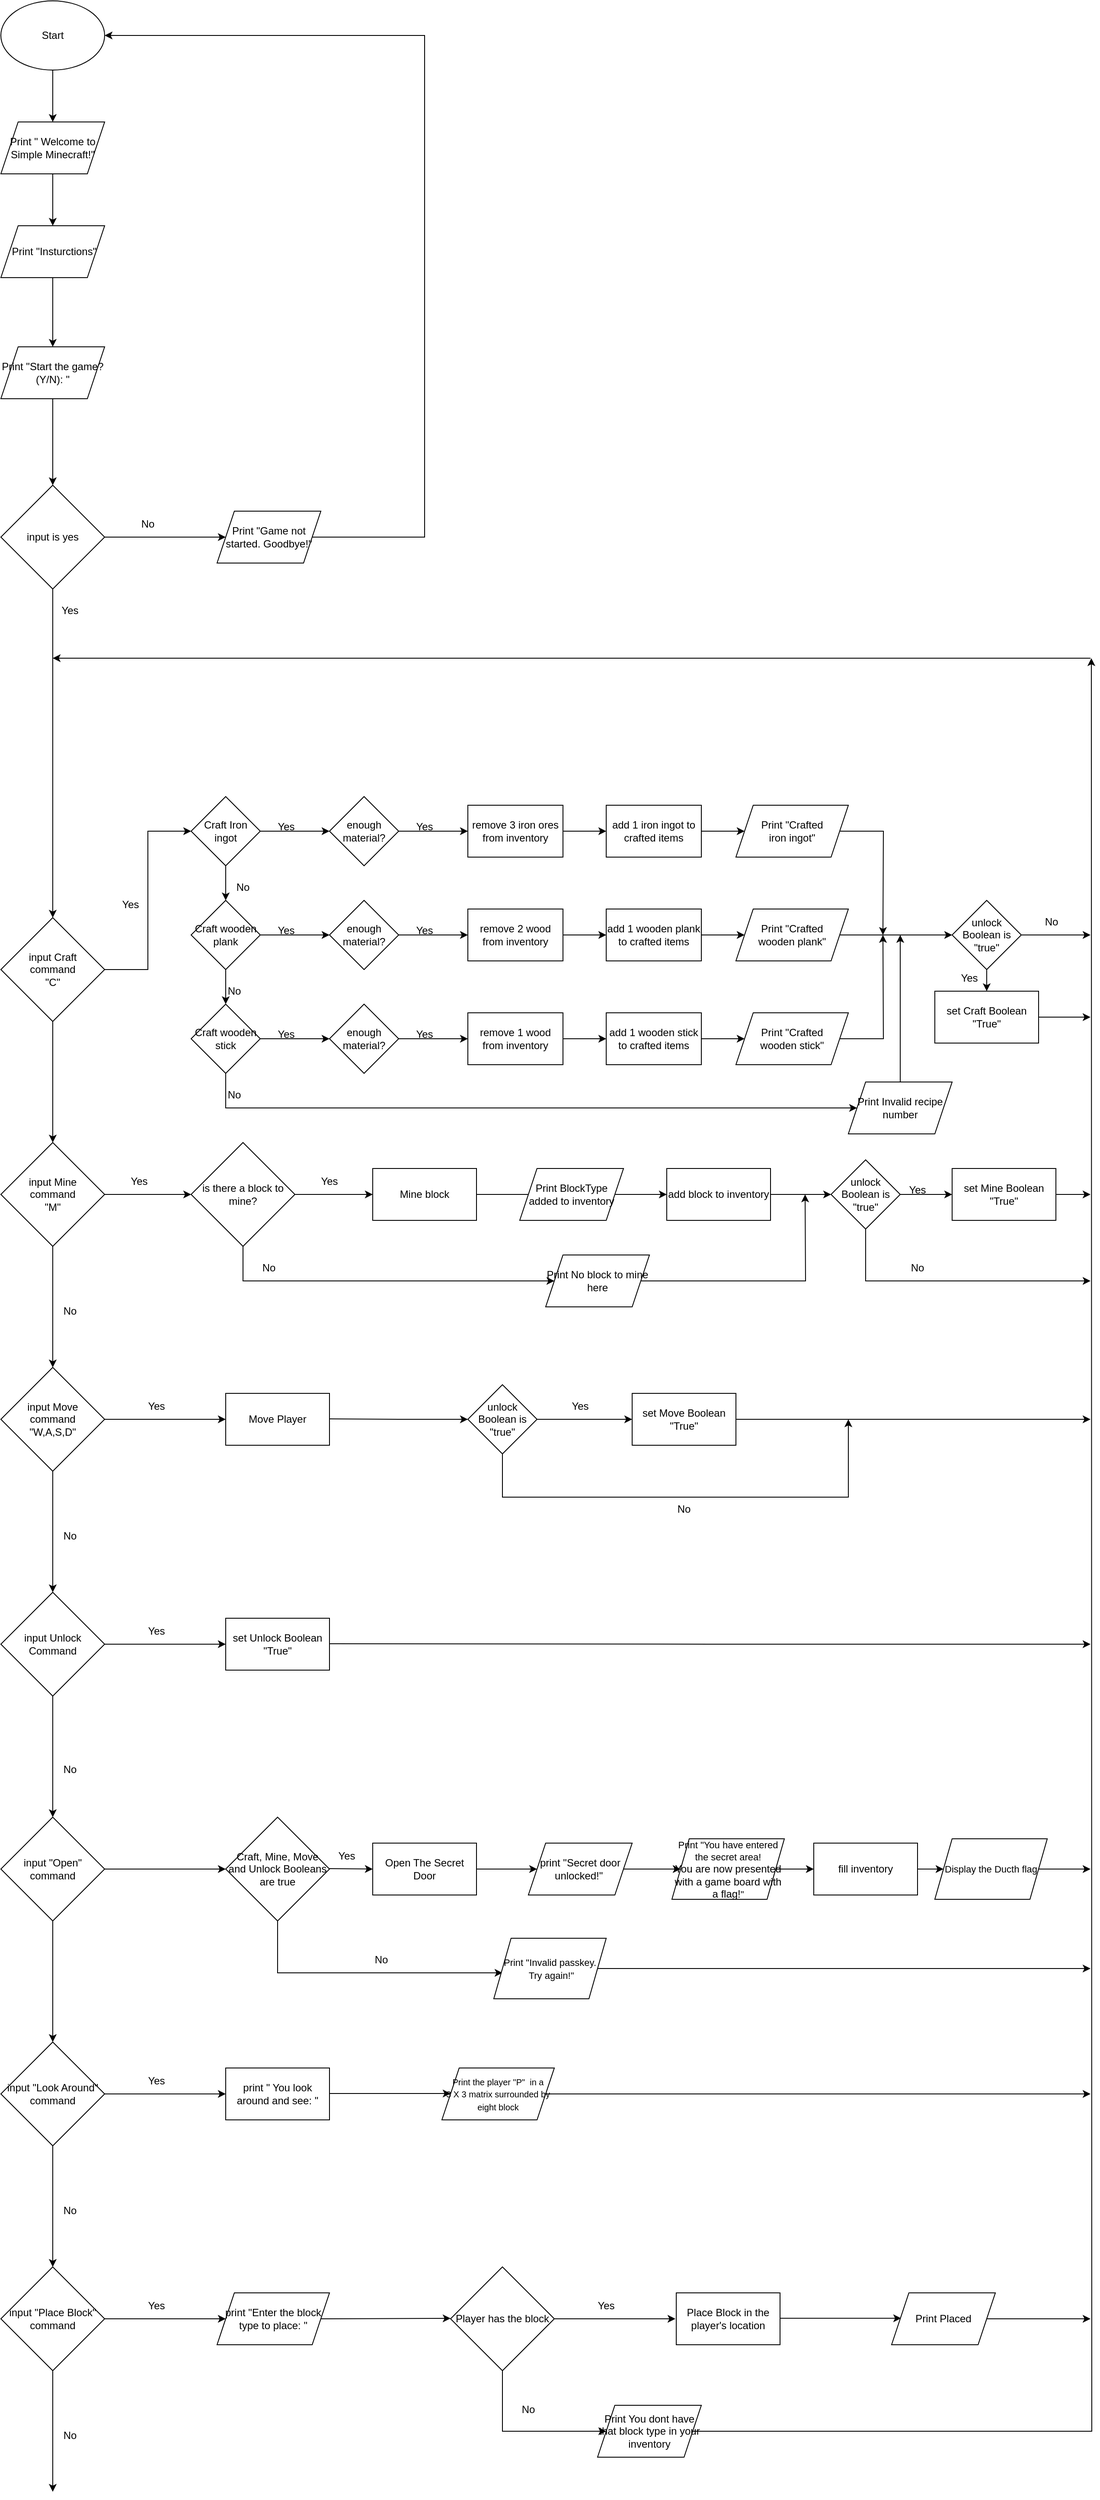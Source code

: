 <mxfile version="21.8.2" type="device">
  <diagram id="C5RBs43oDa-KdzZeNtuy" name="Page-1">
    <mxGraphModel dx="3000" dy="2846" grid="1" gridSize="10" guides="1" tooltips="1" connect="1" arrows="1" fold="1" page="1" pageScale="1" pageWidth="827" pageHeight="1169" math="0" shadow="0">
      <root>
        <mxCell id="WIyWlLk6GJQsqaUBKTNV-0" />
        <mxCell id="WIyWlLk6GJQsqaUBKTNV-1" parent="WIyWlLk6GJQsqaUBKTNV-0" />
        <mxCell id="ufJ5ZLEXhiZKo--kOKLT-236" style="edgeStyle=orthogonalEdgeStyle;rounded=0;orthogonalLoop=1;jettySize=auto;html=1;entryX=0.5;entryY=0;entryDx=0;entryDy=0;" edge="1" parent="WIyWlLk6GJQsqaUBKTNV-1" source="ufJ5ZLEXhiZKo--kOKLT-0" target="ufJ5ZLEXhiZKo--kOKLT-235">
          <mxGeometry relative="1" as="geometry" />
        </mxCell>
        <mxCell id="ufJ5ZLEXhiZKo--kOKLT-0" value="Start" style="ellipse;whiteSpace=wrap;html=1;" vertex="1" parent="WIyWlLk6GJQsqaUBKTNV-1">
          <mxGeometry x="190" y="-1060" width="120" height="80" as="geometry" />
        </mxCell>
        <mxCell id="ufJ5ZLEXhiZKo--kOKLT-4" style="edgeStyle=orthogonalEdgeStyle;rounded=0;orthogonalLoop=1;jettySize=auto;html=1;" edge="1" parent="WIyWlLk6GJQsqaUBKTNV-1" source="ufJ5ZLEXhiZKo--kOKLT-3">
          <mxGeometry relative="1" as="geometry">
            <mxPoint x="450" y="-440" as="targetPoint" />
          </mxGeometry>
        </mxCell>
        <mxCell id="ufJ5ZLEXhiZKo--kOKLT-5" style="edgeStyle=orthogonalEdgeStyle;rounded=0;orthogonalLoop=1;jettySize=auto;html=1;" edge="1" parent="WIyWlLk6GJQsqaUBKTNV-1" source="ufJ5ZLEXhiZKo--kOKLT-3">
          <mxGeometry relative="1" as="geometry">
            <mxPoint x="250" as="targetPoint" />
          </mxGeometry>
        </mxCell>
        <mxCell id="ufJ5ZLEXhiZKo--kOKLT-3" value="input is yes" style="rhombus;whiteSpace=wrap;html=1;" vertex="1" parent="WIyWlLk6GJQsqaUBKTNV-1">
          <mxGeometry x="190" y="-500" width="120" height="120" as="geometry" />
        </mxCell>
        <mxCell id="ufJ5ZLEXhiZKo--kOKLT-11" style="edgeStyle=orthogonalEdgeStyle;rounded=0;orthogonalLoop=1;jettySize=auto;html=1;" edge="1" parent="WIyWlLk6GJQsqaUBKTNV-1" source="ufJ5ZLEXhiZKo--kOKLT-12">
          <mxGeometry relative="1" as="geometry">
            <mxPoint x="250" y="260" as="targetPoint" />
          </mxGeometry>
        </mxCell>
        <mxCell id="ufJ5ZLEXhiZKo--kOKLT-136" style="edgeStyle=orthogonalEdgeStyle;rounded=0;orthogonalLoop=1;jettySize=auto;html=1;entryX=0;entryY=0.5;entryDx=0;entryDy=0;" edge="1" parent="WIyWlLk6GJQsqaUBKTNV-1" source="ufJ5ZLEXhiZKo--kOKLT-12" target="ufJ5ZLEXhiZKo--kOKLT-135">
          <mxGeometry relative="1" as="geometry" />
        </mxCell>
        <mxCell id="ufJ5ZLEXhiZKo--kOKLT-12" value="input Craft &lt;br&gt;command&lt;br&gt;&quot;C&quot;" style="rhombus;whiteSpace=wrap;html=1;" vertex="1" parent="WIyWlLk6GJQsqaUBKTNV-1">
          <mxGeometry x="190" width="120" height="120" as="geometry" />
        </mxCell>
        <mxCell id="ufJ5ZLEXhiZKo--kOKLT-17" style="edgeStyle=orthogonalEdgeStyle;rounded=0;orthogonalLoop=1;jettySize=auto;html=1;entryX=0;entryY=0.5;entryDx=0;entryDy=0;" edge="1" parent="WIyWlLk6GJQsqaUBKTNV-1" source="ufJ5ZLEXhiZKo--kOKLT-19" target="ufJ5ZLEXhiZKo--kOKLT-119">
          <mxGeometry relative="1" as="geometry">
            <mxPoint x="450" y="320" as="targetPoint" />
          </mxGeometry>
        </mxCell>
        <mxCell id="ufJ5ZLEXhiZKo--kOKLT-18" style="edgeStyle=orthogonalEdgeStyle;rounded=0;orthogonalLoop=1;jettySize=auto;html=1;" edge="1" parent="WIyWlLk6GJQsqaUBKTNV-1" source="ufJ5ZLEXhiZKo--kOKLT-19">
          <mxGeometry relative="1" as="geometry">
            <mxPoint x="250" y="520" as="targetPoint" />
          </mxGeometry>
        </mxCell>
        <mxCell id="ufJ5ZLEXhiZKo--kOKLT-19" value="input Mine&lt;br style=&quot;border-color: var(--border-color);&quot;&gt;command&lt;br style=&quot;border-color: var(--border-color);&quot;&gt;&quot;M&quot;" style="rhombus;whiteSpace=wrap;html=1;" vertex="1" parent="WIyWlLk6GJQsqaUBKTNV-1">
          <mxGeometry x="190" y="260" width="120" height="120" as="geometry" />
        </mxCell>
        <mxCell id="ufJ5ZLEXhiZKo--kOKLT-20" value="Mine block" style="rounded=0;whiteSpace=wrap;html=1;" vertex="1" parent="WIyWlLk6GJQsqaUBKTNV-1">
          <mxGeometry x="620" y="290" width="120" height="60" as="geometry" />
        </mxCell>
        <mxCell id="ufJ5ZLEXhiZKo--kOKLT-21" style="edgeStyle=orthogonalEdgeStyle;rounded=0;orthogonalLoop=1;jettySize=auto;html=1;entryX=0;entryY=0.5;entryDx=0;entryDy=0;exitX=1;exitY=0.5;exitDx=0;exitDy=0;" edge="1" parent="WIyWlLk6GJQsqaUBKTNV-1" source="ufJ5ZLEXhiZKo--kOKLT-20">
          <mxGeometry relative="1" as="geometry">
            <mxPoint x="830" y="320" as="targetPoint" />
            <mxPoint x="790" y="319.5" as="sourcePoint" />
          </mxGeometry>
        </mxCell>
        <mxCell id="ufJ5ZLEXhiZKo--kOKLT-22" style="edgeStyle=orthogonalEdgeStyle;rounded=0;orthogonalLoop=1;jettySize=auto;html=1;exitX=1;exitY=0.5;exitDx=0;exitDy=0;" edge="1" parent="WIyWlLk6GJQsqaUBKTNV-1" source="ufJ5ZLEXhiZKo--kOKLT-130">
          <mxGeometry relative="1" as="geometry">
            <mxPoint x="1450" y="320" as="targetPoint" />
            <mxPoint x="1340" y="320" as="sourcePoint" />
          </mxGeometry>
        </mxCell>
        <mxCell id="ufJ5ZLEXhiZKo--kOKLT-122" style="edgeStyle=orthogonalEdgeStyle;rounded=0;orthogonalLoop=1;jettySize=auto;html=1;entryX=0;entryY=0.5;entryDx=0;entryDy=0;exitX=1;exitY=0.5;exitDx=0;exitDy=0;" edge="1" parent="WIyWlLk6GJQsqaUBKTNV-1" source="ufJ5ZLEXhiZKo--kOKLT-131" target="ufJ5ZLEXhiZKo--kOKLT-123">
          <mxGeometry relative="1" as="geometry">
            <mxPoint x="1100" y="320" as="targetPoint" />
            <mxPoint x="950" y="320" as="sourcePoint" />
          </mxGeometry>
        </mxCell>
        <mxCell id="ufJ5ZLEXhiZKo--kOKLT-24" style="edgeStyle=orthogonalEdgeStyle;rounded=0;orthogonalLoop=1;jettySize=auto;html=1;" edge="1" parent="WIyWlLk6GJQsqaUBKTNV-1" source="ufJ5ZLEXhiZKo--kOKLT-26">
          <mxGeometry relative="1" as="geometry">
            <mxPoint x="450" y="580" as="targetPoint" />
          </mxGeometry>
        </mxCell>
        <mxCell id="ufJ5ZLEXhiZKo--kOKLT-25" style="edgeStyle=orthogonalEdgeStyle;rounded=0;orthogonalLoop=1;jettySize=auto;html=1;" edge="1" parent="WIyWlLk6GJQsqaUBKTNV-1" source="ufJ5ZLEXhiZKo--kOKLT-26">
          <mxGeometry relative="1" as="geometry">
            <mxPoint x="250" y="780" as="targetPoint" />
          </mxGeometry>
        </mxCell>
        <mxCell id="ufJ5ZLEXhiZKo--kOKLT-26" value="input Move&lt;br style=&quot;border-color: var(--border-color);&quot;&gt;command&lt;br style=&quot;border-color: var(--border-color);&quot;&gt;&quot;W,A,S,D&quot;" style="rhombus;whiteSpace=wrap;html=1;" vertex="1" parent="WIyWlLk6GJQsqaUBKTNV-1">
          <mxGeometry x="190" y="520" width="120" height="120" as="geometry" />
        </mxCell>
        <mxCell id="ufJ5ZLEXhiZKo--kOKLT-27" value="Move Player" style="rounded=0;whiteSpace=wrap;html=1;" vertex="1" parent="WIyWlLk6GJQsqaUBKTNV-1">
          <mxGeometry x="450" y="550" width="120" height="60" as="geometry" />
        </mxCell>
        <mxCell id="ufJ5ZLEXhiZKo--kOKLT-28" style="edgeStyle=orthogonalEdgeStyle;rounded=0;orthogonalLoop=1;jettySize=auto;html=1;" edge="1" parent="WIyWlLk6GJQsqaUBKTNV-1">
          <mxGeometry relative="1" as="geometry">
            <mxPoint x="730" y="580" as="targetPoint" />
            <mxPoint x="570" y="579.5" as="sourcePoint" />
          </mxGeometry>
        </mxCell>
        <mxCell id="ufJ5ZLEXhiZKo--kOKLT-29" style="edgeStyle=orthogonalEdgeStyle;rounded=0;orthogonalLoop=1;jettySize=auto;html=1;" edge="1" parent="WIyWlLk6GJQsqaUBKTNV-1" source="ufJ5ZLEXhiZKo--kOKLT-30">
          <mxGeometry relative="1" as="geometry">
            <mxPoint x="1450" y="580" as="targetPoint" />
          </mxGeometry>
        </mxCell>
        <mxCell id="ufJ5ZLEXhiZKo--kOKLT-30" value="set Move Boolean &quot;True&quot;" style="rounded=0;whiteSpace=wrap;html=1;" vertex="1" parent="WIyWlLk6GJQsqaUBKTNV-1">
          <mxGeometry x="920" y="550" width="120" height="60" as="geometry" />
        </mxCell>
        <mxCell id="ufJ5ZLEXhiZKo--kOKLT-31" style="edgeStyle=orthogonalEdgeStyle;rounded=0;orthogonalLoop=1;jettySize=auto;html=1;" edge="1" parent="WIyWlLk6GJQsqaUBKTNV-1" source="ufJ5ZLEXhiZKo--kOKLT-33">
          <mxGeometry relative="1" as="geometry">
            <mxPoint x="450" y="840" as="targetPoint" />
          </mxGeometry>
        </mxCell>
        <mxCell id="ufJ5ZLEXhiZKo--kOKLT-32" style="edgeStyle=orthogonalEdgeStyle;rounded=0;orthogonalLoop=1;jettySize=auto;html=1;" edge="1" parent="WIyWlLk6GJQsqaUBKTNV-1" source="ufJ5ZLEXhiZKo--kOKLT-33">
          <mxGeometry relative="1" as="geometry">
            <mxPoint x="250" y="1040" as="targetPoint" />
          </mxGeometry>
        </mxCell>
        <mxCell id="ufJ5ZLEXhiZKo--kOKLT-33" value="input Unlock Command" style="rhombus;whiteSpace=wrap;html=1;" vertex="1" parent="WIyWlLk6GJQsqaUBKTNV-1">
          <mxGeometry x="190" y="780" width="120" height="120" as="geometry" />
        </mxCell>
        <mxCell id="ufJ5ZLEXhiZKo--kOKLT-34" value="set Unlock Boolean &quot;True&quot;" style="rounded=0;whiteSpace=wrap;html=1;" vertex="1" parent="WIyWlLk6GJQsqaUBKTNV-1">
          <mxGeometry x="450" y="810" width="120" height="60" as="geometry" />
        </mxCell>
        <mxCell id="ufJ5ZLEXhiZKo--kOKLT-35" style="edgeStyle=orthogonalEdgeStyle;rounded=0;orthogonalLoop=1;jettySize=auto;html=1;" edge="1" parent="WIyWlLk6GJQsqaUBKTNV-1">
          <mxGeometry relative="1" as="geometry">
            <mxPoint x="1450" y="840" as="targetPoint" />
            <mxPoint x="570" y="839.5" as="sourcePoint" />
          </mxGeometry>
        </mxCell>
        <mxCell id="ufJ5ZLEXhiZKo--kOKLT-38" value="Yes" style="text;html=1;strokeColor=none;fillColor=none;align=center;verticalAlign=middle;whiteSpace=wrap;rounded=0;" vertex="1" parent="WIyWlLk6GJQsqaUBKTNV-1">
          <mxGeometry x="310" y="-30" width="60" height="30" as="geometry" />
        </mxCell>
        <mxCell id="ufJ5ZLEXhiZKo--kOKLT-39" value="No" style="text;html=1;strokeColor=none;fillColor=none;align=center;verticalAlign=middle;whiteSpace=wrap;rounded=0;" vertex="1" parent="WIyWlLk6GJQsqaUBKTNV-1">
          <mxGeometry x="430" y="190" width="60" height="30" as="geometry" />
        </mxCell>
        <mxCell id="ufJ5ZLEXhiZKo--kOKLT-41" style="edgeStyle=orthogonalEdgeStyle;rounded=0;orthogonalLoop=1;jettySize=auto;html=1;" edge="1" parent="WIyWlLk6GJQsqaUBKTNV-1" source="ufJ5ZLEXhiZKo--kOKLT-42">
          <mxGeometry relative="1" as="geometry">
            <mxPoint x="450" y="1100" as="targetPoint" />
          </mxGeometry>
        </mxCell>
        <mxCell id="ufJ5ZLEXhiZKo--kOKLT-42" value="input &quot;Open&quot;&lt;br style=&quot;border-color: var(--border-color);&quot;&gt;command&lt;br style=&quot;border-color: var(--border-color);&quot;&gt;" style="rhombus;whiteSpace=wrap;html=1;" vertex="1" parent="WIyWlLk6GJQsqaUBKTNV-1">
          <mxGeometry x="190" y="1040" width="120" height="120" as="geometry" />
        </mxCell>
        <mxCell id="ufJ5ZLEXhiZKo--kOKLT-44" style="edgeStyle=orthogonalEdgeStyle;rounded=0;orthogonalLoop=1;jettySize=auto;html=1;entryX=0;entryY=0.5;entryDx=0;entryDy=0;" edge="1" parent="WIyWlLk6GJQsqaUBKTNV-1" target="ufJ5ZLEXhiZKo--kOKLT-50">
          <mxGeometry relative="1" as="geometry">
            <mxPoint x="710" y="1099.5" as="targetPoint" />
            <mxPoint x="570" y="1099.5" as="sourcePoint" />
          </mxGeometry>
        </mxCell>
        <mxCell id="ufJ5ZLEXhiZKo--kOKLT-198" style="edgeStyle=orthogonalEdgeStyle;rounded=0;orthogonalLoop=1;jettySize=auto;html=1;exitX=0.5;exitY=1;exitDx=0;exitDy=0;" edge="1" parent="WIyWlLk6GJQsqaUBKTNV-1" source="ufJ5ZLEXhiZKo--kOKLT-48">
          <mxGeometry relative="1" as="geometry">
            <mxPoint x="770" y="1220" as="targetPoint" />
            <Array as="points">
              <mxPoint x="510" y="1220" />
            </Array>
          </mxGeometry>
        </mxCell>
        <mxCell id="ufJ5ZLEXhiZKo--kOKLT-48" value="Craft, Mine, Move and Unlock Booleans are true" style="rhombus;whiteSpace=wrap;html=1;" vertex="1" parent="WIyWlLk6GJQsqaUBKTNV-1">
          <mxGeometry x="450" y="1040" width="120" height="120" as="geometry" />
        </mxCell>
        <mxCell id="ufJ5ZLEXhiZKo--kOKLT-233" style="edgeStyle=orthogonalEdgeStyle;rounded=0;orthogonalLoop=1;jettySize=auto;html=1;" edge="1" parent="WIyWlLk6GJQsqaUBKTNV-1" source="ufJ5ZLEXhiZKo--kOKLT-50" target="ufJ5ZLEXhiZKo--kOKLT-232">
          <mxGeometry relative="1" as="geometry" />
        </mxCell>
        <mxCell id="ufJ5ZLEXhiZKo--kOKLT-50" value="Open The Secret Door" style="rounded=0;whiteSpace=wrap;html=1;" vertex="1" parent="WIyWlLk6GJQsqaUBKTNV-1">
          <mxGeometry x="620" y="1070" width="120" height="60" as="geometry" />
        </mxCell>
        <mxCell id="ufJ5ZLEXhiZKo--kOKLT-51" value="Yes" style="text;html=1;strokeColor=none;fillColor=none;align=center;verticalAlign=middle;whiteSpace=wrap;rounded=0;" vertex="1" parent="WIyWlLk6GJQsqaUBKTNV-1">
          <mxGeometry x="340" y="810" width="60" height="30" as="geometry" />
        </mxCell>
        <mxCell id="ufJ5ZLEXhiZKo--kOKLT-52" value="Yes" style="text;html=1;strokeColor=none;fillColor=none;align=center;verticalAlign=middle;whiteSpace=wrap;rounded=0;" vertex="1" parent="WIyWlLk6GJQsqaUBKTNV-1">
          <mxGeometry x="340" y="550" width="60" height="30" as="geometry" />
        </mxCell>
        <mxCell id="ufJ5ZLEXhiZKo--kOKLT-53" value="Yes" style="text;html=1;strokeColor=none;fillColor=none;align=center;verticalAlign=middle;whiteSpace=wrap;rounded=0;" vertex="1" parent="WIyWlLk6GJQsqaUBKTNV-1">
          <mxGeometry x="320" y="290" width="60" height="30" as="geometry" />
        </mxCell>
        <mxCell id="ufJ5ZLEXhiZKo--kOKLT-56" value="No" style="text;html=1;strokeColor=none;fillColor=none;align=center;verticalAlign=middle;whiteSpace=wrap;rounded=0;" vertex="1" parent="WIyWlLk6GJQsqaUBKTNV-1">
          <mxGeometry x="240" y="970" width="60" height="30" as="geometry" />
        </mxCell>
        <mxCell id="ufJ5ZLEXhiZKo--kOKLT-57" value="No" style="text;html=1;strokeColor=none;fillColor=none;align=center;verticalAlign=middle;whiteSpace=wrap;rounded=0;" vertex="1" parent="WIyWlLk6GJQsqaUBKTNV-1">
          <mxGeometry x="240" y="700" width="60" height="30" as="geometry" />
        </mxCell>
        <mxCell id="ufJ5ZLEXhiZKo--kOKLT-58" value="No" style="text;html=1;strokeColor=none;fillColor=none;align=center;verticalAlign=middle;whiteSpace=wrap;rounded=0;" vertex="1" parent="WIyWlLk6GJQsqaUBKTNV-1">
          <mxGeometry x="240" y="440" width="60" height="30" as="geometry" />
        </mxCell>
        <mxCell id="ufJ5ZLEXhiZKo--kOKLT-78" style="edgeStyle=orthogonalEdgeStyle;rounded=0;orthogonalLoop=1;jettySize=auto;html=1;" edge="1" parent="WIyWlLk6GJQsqaUBKTNV-1" source="ufJ5ZLEXhiZKo--kOKLT-80">
          <mxGeometry relative="1" as="geometry">
            <mxPoint x="450" y="1360" as="targetPoint" />
          </mxGeometry>
        </mxCell>
        <mxCell id="ufJ5ZLEXhiZKo--kOKLT-79" style="edgeStyle=orthogonalEdgeStyle;rounded=0;orthogonalLoop=1;jettySize=auto;html=1;" edge="1" parent="WIyWlLk6GJQsqaUBKTNV-1" source="ufJ5ZLEXhiZKo--kOKLT-80">
          <mxGeometry relative="1" as="geometry">
            <mxPoint x="250" y="1560" as="targetPoint" />
          </mxGeometry>
        </mxCell>
        <mxCell id="ufJ5ZLEXhiZKo--kOKLT-80" value="input &quot;Look Around&quot;&lt;br style=&quot;border-color: var(--border-color);&quot;&gt;command" style="rhombus;whiteSpace=wrap;html=1;" vertex="1" parent="WIyWlLk6GJQsqaUBKTNV-1">
          <mxGeometry x="190" y="1300" width="120" height="120" as="geometry" />
        </mxCell>
        <mxCell id="ufJ5ZLEXhiZKo--kOKLT-82" style="edgeStyle=orthogonalEdgeStyle;rounded=0;orthogonalLoop=1;jettySize=auto;html=1;" edge="1" parent="WIyWlLk6GJQsqaUBKTNV-1">
          <mxGeometry relative="1" as="geometry">
            <mxPoint x="710" y="1359.5" as="targetPoint" />
            <mxPoint x="570" y="1359.5" as="sourcePoint" />
          </mxGeometry>
        </mxCell>
        <mxCell id="ufJ5ZLEXhiZKo--kOKLT-84" value="print &quot; You look around and see: &quot;" style="rounded=0;whiteSpace=wrap;html=1;" vertex="1" parent="WIyWlLk6GJQsqaUBKTNV-1">
          <mxGeometry x="450" y="1330" width="120" height="60" as="geometry" />
        </mxCell>
        <mxCell id="ufJ5ZLEXhiZKo--kOKLT-85" value="Yes" style="text;html=1;strokeColor=none;fillColor=none;align=center;verticalAlign=middle;whiteSpace=wrap;rounded=0;" vertex="1" parent="WIyWlLk6GJQsqaUBKTNV-1">
          <mxGeometry x="340" y="1330" width="60" height="30" as="geometry" />
        </mxCell>
        <mxCell id="ufJ5ZLEXhiZKo--kOKLT-86" value="No" style="text;html=1;strokeColor=none;fillColor=none;align=center;verticalAlign=middle;whiteSpace=wrap;rounded=0;" vertex="1" parent="WIyWlLk6GJQsqaUBKTNV-1">
          <mxGeometry x="240" y="1480" width="60" height="30" as="geometry" />
        </mxCell>
        <mxCell id="ufJ5ZLEXhiZKo--kOKLT-87" style="edgeStyle=orthogonalEdgeStyle;rounded=0;orthogonalLoop=1;jettySize=auto;html=1;" edge="1" parent="WIyWlLk6GJQsqaUBKTNV-1">
          <mxGeometry relative="1" as="geometry">
            <mxPoint x="250" y="1300" as="targetPoint" />
            <mxPoint x="250" y="1160" as="sourcePoint" />
          </mxGeometry>
        </mxCell>
        <mxCell id="ufJ5ZLEXhiZKo--kOKLT-92" style="edgeStyle=orthogonalEdgeStyle;rounded=0;orthogonalLoop=1;jettySize=auto;html=1;" edge="1" parent="WIyWlLk6GJQsqaUBKTNV-1" source="ufJ5ZLEXhiZKo--kOKLT-94">
          <mxGeometry relative="1" as="geometry">
            <mxPoint x="450" y="1620" as="targetPoint" />
          </mxGeometry>
        </mxCell>
        <mxCell id="ufJ5ZLEXhiZKo--kOKLT-93" style="edgeStyle=orthogonalEdgeStyle;rounded=0;orthogonalLoop=1;jettySize=auto;html=1;" edge="1" parent="WIyWlLk6GJQsqaUBKTNV-1" source="ufJ5ZLEXhiZKo--kOKLT-94">
          <mxGeometry relative="1" as="geometry">
            <mxPoint x="250" y="1820" as="targetPoint" />
          </mxGeometry>
        </mxCell>
        <mxCell id="ufJ5ZLEXhiZKo--kOKLT-94" value="input &quot;Place Block&quot;&lt;br style=&quot;border-color: var(--border-color);&quot;&gt;command" style="rhombus;whiteSpace=wrap;html=1;" vertex="1" parent="WIyWlLk6GJQsqaUBKTNV-1">
          <mxGeometry x="190" y="1560" width="120" height="120" as="geometry" />
        </mxCell>
        <mxCell id="ufJ5ZLEXhiZKo--kOKLT-95" style="edgeStyle=orthogonalEdgeStyle;rounded=0;orthogonalLoop=1;jettySize=auto;html=1;exitX=1;exitY=0.5;exitDx=0;exitDy=0;" edge="1" parent="WIyWlLk6GJQsqaUBKTNV-1" source="ufJ5ZLEXhiZKo--kOKLT-107">
          <mxGeometry relative="1" as="geometry">
            <mxPoint x="710" y="1619.5" as="targetPoint" />
            <mxPoint x="570" y="1619.5" as="sourcePoint" />
          </mxGeometry>
        </mxCell>
        <mxCell id="ufJ5ZLEXhiZKo--kOKLT-97" value="Yes" style="text;html=1;strokeColor=none;fillColor=none;align=center;verticalAlign=middle;whiteSpace=wrap;rounded=0;" vertex="1" parent="WIyWlLk6GJQsqaUBKTNV-1">
          <mxGeometry x="340" y="1590" width="60" height="30" as="geometry" />
        </mxCell>
        <mxCell id="ufJ5ZLEXhiZKo--kOKLT-98" value="No" style="text;html=1;strokeColor=none;fillColor=none;align=center;verticalAlign=middle;whiteSpace=wrap;rounded=0;" vertex="1" parent="WIyWlLk6GJQsqaUBKTNV-1">
          <mxGeometry x="240" y="1740" width="60" height="30" as="geometry" />
        </mxCell>
        <mxCell id="ufJ5ZLEXhiZKo--kOKLT-103" value="Player has the block" style="rhombus;whiteSpace=wrap;html=1;" vertex="1" parent="WIyWlLk6GJQsqaUBKTNV-1">
          <mxGeometry x="710" y="1560" width="120" height="120" as="geometry" />
        </mxCell>
        <mxCell id="ufJ5ZLEXhiZKo--kOKLT-104" value="Yes" style="text;html=1;strokeColor=none;fillColor=none;align=center;verticalAlign=middle;whiteSpace=wrap;rounded=0;" vertex="1" parent="WIyWlLk6GJQsqaUBKTNV-1">
          <mxGeometry x="860" y="1590" width="60" height="30" as="geometry" />
        </mxCell>
        <mxCell id="ufJ5ZLEXhiZKo--kOKLT-105" style="edgeStyle=orthogonalEdgeStyle;rounded=0;orthogonalLoop=1;jettySize=auto;html=1;" edge="1" parent="WIyWlLk6GJQsqaUBKTNV-1">
          <mxGeometry relative="1" as="geometry">
            <mxPoint x="970" y="1620" as="targetPoint" />
            <mxPoint x="830" y="1620" as="sourcePoint" />
          </mxGeometry>
        </mxCell>
        <mxCell id="ufJ5ZLEXhiZKo--kOKLT-117" style="edgeStyle=orthogonalEdgeStyle;rounded=0;orthogonalLoop=1;jettySize=auto;html=1;" edge="1" parent="WIyWlLk6GJQsqaUBKTNV-1" source="ufJ5ZLEXhiZKo--kOKLT-106">
          <mxGeometry relative="1" as="geometry">
            <mxPoint x="1450" y="1360" as="targetPoint" />
          </mxGeometry>
        </mxCell>
        <mxCell id="ufJ5ZLEXhiZKo--kOKLT-106" value="&lt;font style=&quot;&quot;&gt;&lt;font style=&quot;font-size: 10px;&quot;&gt;Print the player &quot;P&quot;&amp;nbsp; in a&lt;br style=&quot;border-color: var(--border-color);&quot;&gt;&lt;/font&gt;&lt;font style=&quot;font-size: 10px;&quot;&gt;3 X 3 matrix surrounded by eight block&lt;/font&gt;&lt;/font&gt;" style="shape=parallelogram;perimeter=parallelogramPerimeter;whiteSpace=wrap;html=1;fixedSize=1;" vertex="1" parent="WIyWlLk6GJQsqaUBKTNV-1">
          <mxGeometry x="700" y="1330" width="130" height="60" as="geometry" />
        </mxCell>
        <mxCell id="ufJ5ZLEXhiZKo--kOKLT-107" value="print &quot;Enter the block type to place: &quot;" style="shape=parallelogram;perimeter=parallelogramPerimeter;whiteSpace=wrap;html=1;fixedSize=1;" vertex="1" parent="WIyWlLk6GJQsqaUBKTNV-1">
          <mxGeometry x="440" y="1590" width="130" height="60" as="geometry" />
        </mxCell>
        <mxCell id="ufJ5ZLEXhiZKo--kOKLT-108" value="Place Block in the player&#39;s location" style="rounded=0;whiteSpace=wrap;html=1;" vertex="1" parent="WIyWlLk6GJQsqaUBKTNV-1">
          <mxGeometry x="971" y="1590" width="120" height="60" as="geometry" />
        </mxCell>
        <mxCell id="ufJ5ZLEXhiZKo--kOKLT-109" style="edgeStyle=orthogonalEdgeStyle;rounded=0;orthogonalLoop=1;jettySize=auto;html=1;" edge="1" parent="WIyWlLk6GJQsqaUBKTNV-1">
          <mxGeometry relative="1" as="geometry">
            <mxPoint x="1231" y="1619.41" as="targetPoint" />
            <mxPoint x="1091" y="1619.41" as="sourcePoint" />
          </mxGeometry>
        </mxCell>
        <mxCell id="ufJ5ZLEXhiZKo--kOKLT-116" style="edgeStyle=orthogonalEdgeStyle;rounded=0;orthogonalLoop=1;jettySize=auto;html=1;" edge="1" parent="WIyWlLk6GJQsqaUBKTNV-1" source="ufJ5ZLEXhiZKo--kOKLT-110">
          <mxGeometry relative="1" as="geometry">
            <mxPoint x="1450" y="1620" as="targetPoint" />
          </mxGeometry>
        </mxCell>
        <mxCell id="ufJ5ZLEXhiZKo--kOKLT-110" value="Print Placed" style="shape=parallelogram;perimeter=parallelogramPerimeter;whiteSpace=wrap;html=1;fixedSize=1;" vertex="1" parent="WIyWlLk6GJQsqaUBKTNV-1">
          <mxGeometry x="1220" y="1590" width="120" height="60" as="geometry" />
        </mxCell>
        <mxCell id="ufJ5ZLEXhiZKo--kOKLT-111" style="edgeStyle=orthogonalEdgeStyle;rounded=0;orthogonalLoop=1;jettySize=auto;html=1;" edge="1" parent="WIyWlLk6GJQsqaUBKTNV-1">
          <mxGeometry relative="1" as="geometry">
            <mxPoint x="890" y="1750" as="targetPoint" />
            <mxPoint x="770" y="1680" as="sourcePoint" />
            <Array as="points">
              <mxPoint x="770" y="1750" />
            </Array>
          </mxGeometry>
        </mxCell>
        <mxCell id="ufJ5ZLEXhiZKo--kOKLT-112" value="No" style="text;html=1;strokeColor=none;fillColor=none;align=center;verticalAlign=middle;whiteSpace=wrap;rounded=0;" vertex="1" parent="WIyWlLk6GJQsqaUBKTNV-1">
          <mxGeometry x="770" y="1710" width="60" height="30" as="geometry" />
        </mxCell>
        <mxCell id="ufJ5ZLEXhiZKo--kOKLT-115" style="edgeStyle=orthogonalEdgeStyle;rounded=0;orthogonalLoop=1;jettySize=auto;html=1;" edge="1" parent="WIyWlLk6GJQsqaUBKTNV-1" source="ufJ5ZLEXhiZKo--kOKLT-114">
          <mxGeometry relative="1" as="geometry">
            <mxPoint x="1451" y="-300" as="targetPoint" />
          </mxGeometry>
        </mxCell>
        <mxCell id="ufJ5ZLEXhiZKo--kOKLT-114" value="Print You dont have that block type in your inventory" style="shape=parallelogram;perimeter=parallelogramPerimeter;whiteSpace=wrap;html=1;fixedSize=1;" vertex="1" parent="WIyWlLk6GJQsqaUBKTNV-1">
          <mxGeometry x="880" y="1720" width="120" height="60" as="geometry" />
        </mxCell>
        <mxCell id="ufJ5ZLEXhiZKo--kOKLT-121" style="edgeStyle=orthogonalEdgeStyle;rounded=0;orthogonalLoop=1;jettySize=auto;html=1;entryX=0;entryY=0.5;entryDx=0;entryDy=0;" edge="1" parent="WIyWlLk6GJQsqaUBKTNV-1" source="ufJ5ZLEXhiZKo--kOKLT-119" target="ufJ5ZLEXhiZKo--kOKLT-20">
          <mxGeometry relative="1" as="geometry" />
        </mxCell>
        <mxCell id="ufJ5ZLEXhiZKo--kOKLT-127" style="edgeStyle=orthogonalEdgeStyle;rounded=0;orthogonalLoop=1;jettySize=auto;html=1;entryX=0;entryY=0.5;entryDx=0;entryDy=0;" edge="1" parent="WIyWlLk6GJQsqaUBKTNV-1" source="ufJ5ZLEXhiZKo--kOKLT-119" target="ufJ5ZLEXhiZKo--kOKLT-129">
          <mxGeometry relative="1" as="geometry">
            <mxPoint x="570" y="420" as="targetPoint" />
            <Array as="points">
              <mxPoint x="470" y="420" />
            </Array>
          </mxGeometry>
        </mxCell>
        <mxCell id="ufJ5ZLEXhiZKo--kOKLT-119" value="is there a block to mine?" style="rhombus;whiteSpace=wrap;html=1;" vertex="1" parent="WIyWlLk6GJQsqaUBKTNV-1">
          <mxGeometry x="410" y="260" width="120" height="120" as="geometry" />
        </mxCell>
        <mxCell id="ufJ5ZLEXhiZKo--kOKLT-120" value="Yes" style="text;html=1;strokeColor=none;fillColor=none;align=center;verticalAlign=middle;whiteSpace=wrap;rounded=0;" vertex="1" parent="WIyWlLk6GJQsqaUBKTNV-1">
          <mxGeometry x="540" y="290" width="60" height="30" as="geometry" />
        </mxCell>
        <mxCell id="ufJ5ZLEXhiZKo--kOKLT-124" style="edgeStyle=orthogonalEdgeStyle;rounded=0;orthogonalLoop=1;jettySize=auto;html=1;" edge="1" parent="WIyWlLk6GJQsqaUBKTNV-1" source="ufJ5ZLEXhiZKo--kOKLT-123">
          <mxGeometry relative="1" as="geometry">
            <mxPoint x="1150" y="320" as="targetPoint" />
          </mxGeometry>
        </mxCell>
        <mxCell id="ufJ5ZLEXhiZKo--kOKLT-123" value="add block to inventory" style="rounded=0;whiteSpace=wrap;html=1;" vertex="1" parent="WIyWlLk6GJQsqaUBKTNV-1">
          <mxGeometry x="960" y="290" width="120" height="60" as="geometry" />
        </mxCell>
        <mxCell id="ufJ5ZLEXhiZKo--kOKLT-128" value="No" style="text;html=1;strokeColor=none;fillColor=none;align=center;verticalAlign=middle;whiteSpace=wrap;rounded=0;" vertex="1" parent="WIyWlLk6GJQsqaUBKTNV-1">
          <mxGeometry x="470" y="390" width="60" height="30" as="geometry" />
        </mxCell>
        <mxCell id="ufJ5ZLEXhiZKo--kOKLT-132" style="edgeStyle=orthogonalEdgeStyle;rounded=0;orthogonalLoop=1;jettySize=auto;html=1;" edge="1" parent="WIyWlLk6GJQsqaUBKTNV-1" source="ufJ5ZLEXhiZKo--kOKLT-129">
          <mxGeometry relative="1" as="geometry">
            <mxPoint x="1120" y="320" as="targetPoint" />
          </mxGeometry>
        </mxCell>
        <mxCell id="ufJ5ZLEXhiZKo--kOKLT-129" value="Print No block to mine here" style="shape=parallelogram;perimeter=parallelogramPerimeter;whiteSpace=wrap;html=1;fixedSize=1;" vertex="1" parent="WIyWlLk6GJQsqaUBKTNV-1">
          <mxGeometry x="820" y="390" width="120" height="60" as="geometry" />
        </mxCell>
        <mxCell id="ufJ5ZLEXhiZKo--kOKLT-130" value="set Mine Boolean &quot;True&quot;" style="rounded=0;whiteSpace=wrap;html=1;" vertex="1" parent="WIyWlLk6GJQsqaUBKTNV-1">
          <mxGeometry x="1290" y="290" width="120" height="60" as="geometry" />
        </mxCell>
        <mxCell id="ufJ5ZLEXhiZKo--kOKLT-131" value="Print BlockType added to inventory" style="shape=parallelogram;perimeter=parallelogramPerimeter;whiteSpace=wrap;html=1;fixedSize=1;" vertex="1" parent="WIyWlLk6GJQsqaUBKTNV-1">
          <mxGeometry x="790" y="290" width="120" height="60" as="geometry" />
        </mxCell>
        <mxCell id="ufJ5ZLEXhiZKo--kOKLT-160" style="edgeStyle=orthogonalEdgeStyle;rounded=0;orthogonalLoop=1;jettySize=auto;html=1;exitX=0.5;exitY=1;exitDx=0;exitDy=0;entryX=0;entryY=0.5;entryDx=0;entryDy=0;" edge="1" parent="WIyWlLk6GJQsqaUBKTNV-1" source="ufJ5ZLEXhiZKo--kOKLT-133" target="ufJ5ZLEXhiZKo--kOKLT-163">
          <mxGeometry relative="1" as="geometry">
            <mxPoint x="1250" y="220" as="targetPoint" />
            <Array as="points">
              <mxPoint x="450" y="220" />
            </Array>
          </mxGeometry>
        </mxCell>
        <mxCell id="ufJ5ZLEXhiZKo--kOKLT-133" value="Craft wooden stick" style="rhombus;whiteSpace=wrap;html=1;" vertex="1" parent="WIyWlLk6GJQsqaUBKTNV-1">
          <mxGeometry x="410" y="100" width="80" height="80" as="geometry" />
        </mxCell>
        <mxCell id="ufJ5ZLEXhiZKo--kOKLT-159" style="edgeStyle=orthogonalEdgeStyle;rounded=0;orthogonalLoop=1;jettySize=auto;html=1;entryX=0.5;entryY=0;entryDx=0;entryDy=0;" edge="1" parent="WIyWlLk6GJQsqaUBKTNV-1" source="ufJ5ZLEXhiZKo--kOKLT-134" target="ufJ5ZLEXhiZKo--kOKLT-133">
          <mxGeometry relative="1" as="geometry" />
        </mxCell>
        <mxCell id="ufJ5ZLEXhiZKo--kOKLT-134" value="Craft wooden plank" style="rhombus;whiteSpace=wrap;html=1;" vertex="1" parent="WIyWlLk6GJQsqaUBKTNV-1">
          <mxGeometry x="410" y="-20" width="80" height="80" as="geometry" />
        </mxCell>
        <mxCell id="ufJ5ZLEXhiZKo--kOKLT-137" style="edgeStyle=orthogonalEdgeStyle;rounded=0;orthogonalLoop=1;jettySize=auto;html=1;" edge="1" parent="WIyWlLk6GJQsqaUBKTNV-1" source="ufJ5ZLEXhiZKo--kOKLT-135">
          <mxGeometry relative="1" as="geometry">
            <mxPoint x="570.0" y="-100" as="targetPoint" />
          </mxGeometry>
        </mxCell>
        <mxCell id="ufJ5ZLEXhiZKo--kOKLT-158" style="edgeStyle=orthogonalEdgeStyle;rounded=0;orthogonalLoop=1;jettySize=auto;html=1;entryX=0.5;entryY=0;entryDx=0;entryDy=0;" edge="1" parent="WIyWlLk6GJQsqaUBKTNV-1" source="ufJ5ZLEXhiZKo--kOKLT-135" target="ufJ5ZLEXhiZKo--kOKLT-134">
          <mxGeometry relative="1" as="geometry" />
        </mxCell>
        <mxCell id="ufJ5ZLEXhiZKo--kOKLT-135" value="Craft Iron ingot" style="rhombus;whiteSpace=wrap;html=1;" vertex="1" parent="WIyWlLk6GJQsqaUBKTNV-1">
          <mxGeometry x="410" y="-140" width="80" height="80" as="geometry" />
        </mxCell>
        <mxCell id="ufJ5ZLEXhiZKo--kOKLT-140" value="Yes" style="text;html=1;strokeColor=none;fillColor=none;align=center;verticalAlign=middle;whiteSpace=wrap;rounded=0;" vertex="1" parent="WIyWlLk6GJQsqaUBKTNV-1">
          <mxGeometry x="490" y="-120" width="60" height="30" as="geometry" />
        </mxCell>
        <mxCell id="ufJ5ZLEXhiZKo--kOKLT-142" value="enough material?" style="rhombus;whiteSpace=wrap;html=1;" vertex="1" parent="WIyWlLk6GJQsqaUBKTNV-1">
          <mxGeometry x="570" y="-140" width="80" height="80" as="geometry" />
        </mxCell>
        <mxCell id="ufJ5ZLEXhiZKo--kOKLT-146" style="edgeStyle=orthogonalEdgeStyle;rounded=0;orthogonalLoop=1;jettySize=auto;html=1;" edge="1" parent="WIyWlLk6GJQsqaUBKTNV-1">
          <mxGeometry relative="1" as="geometry">
            <mxPoint x="570.0" y="20" as="targetPoint" />
            <mxPoint x="490" y="20" as="sourcePoint" />
          </mxGeometry>
        </mxCell>
        <mxCell id="ufJ5ZLEXhiZKo--kOKLT-147" value="Yes" style="text;html=1;strokeColor=none;fillColor=none;align=center;verticalAlign=middle;whiteSpace=wrap;rounded=0;" vertex="1" parent="WIyWlLk6GJQsqaUBKTNV-1">
          <mxGeometry x="490" width="60" height="30" as="geometry" />
        </mxCell>
        <mxCell id="ufJ5ZLEXhiZKo--kOKLT-148" style="edgeStyle=orthogonalEdgeStyle;rounded=0;orthogonalLoop=1;jettySize=auto;html=1;" edge="1" parent="WIyWlLk6GJQsqaUBKTNV-1">
          <mxGeometry relative="1" as="geometry">
            <mxPoint x="570.0" y="140" as="targetPoint" />
            <mxPoint x="490" y="140" as="sourcePoint" />
          </mxGeometry>
        </mxCell>
        <mxCell id="ufJ5ZLEXhiZKo--kOKLT-149" value="Yes" style="text;html=1;strokeColor=none;fillColor=none;align=center;verticalAlign=middle;whiteSpace=wrap;rounded=0;" vertex="1" parent="WIyWlLk6GJQsqaUBKTNV-1">
          <mxGeometry x="490" y="120" width="60" height="30" as="geometry" />
        </mxCell>
        <mxCell id="ufJ5ZLEXhiZKo--kOKLT-150" style="edgeStyle=orthogonalEdgeStyle;rounded=0;orthogonalLoop=1;jettySize=auto;html=1;" edge="1" parent="WIyWlLk6GJQsqaUBKTNV-1">
          <mxGeometry relative="1" as="geometry">
            <mxPoint x="730.0" y="-100" as="targetPoint" />
            <mxPoint x="650" y="-100" as="sourcePoint" />
          </mxGeometry>
        </mxCell>
        <mxCell id="ufJ5ZLEXhiZKo--kOKLT-151" value="Yes" style="text;html=1;strokeColor=none;fillColor=none;align=center;verticalAlign=middle;whiteSpace=wrap;rounded=0;" vertex="1" parent="WIyWlLk6GJQsqaUBKTNV-1">
          <mxGeometry x="650" y="-120" width="60" height="30" as="geometry" />
        </mxCell>
        <mxCell id="ufJ5ZLEXhiZKo--kOKLT-152" style="edgeStyle=orthogonalEdgeStyle;rounded=0;orthogonalLoop=1;jettySize=auto;html=1;" edge="1" parent="WIyWlLk6GJQsqaUBKTNV-1">
          <mxGeometry relative="1" as="geometry">
            <mxPoint x="730.0" y="20" as="targetPoint" />
            <mxPoint x="650" y="20" as="sourcePoint" />
          </mxGeometry>
        </mxCell>
        <mxCell id="ufJ5ZLEXhiZKo--kOKLT-153" value="Yes" style="text;html=1;strokeColor=none;fillColor=none;align=center;verticalAlign=middle;whiteSpace=wrap;rounded=0;" vertex="1" parent="WIyWlLk6GJQsqaUBKTNV-1">
          <mxGeometry x="650" width="60" height="30" as="geometry" />
        </mxCell>
        <mxCell id="ufJ5ZLEXhiZKo--kOKLT-154" style="edgeStyle=orthogonalEdgeStyle;rounded=0;orthogonalLoop=1;jettySize=auto;html=1;" edge="1" parent="WIyWlLk6GJQsqaUBKTNV-1">
          <mxGeometry relative="1" as="geometry">
            <mxPoint x="730.0" y="140" as="targetPoint" />
            <mxPoint x="650" y="140" as="sourcePoint" />
          </mxGeometry>
        </mxCell>
        <mxCell id="ufJ5ZLEXhiZKo--kOKLT-155" value="Yes" style="text;html=1;strokeColor=none;fillColor=none;align=center;verticalAlign=middle;whiteSpace=wrap;rounded=0;" vertex="1" parent="WIyWlLk6GJQsqaUBKTNV-1">
          <mxGeometry x="650" y="120" width="60" height="30" as="geometry" />
        </mxCell>
        <mxCell id="ufJ5ZLEXhiZKo--kOKLT-156" value="enough material?" style="rhombus;whiteSpace=wrap;html=1;" vertex="1" parent="WIyWlLk6GJQsqaUBKTNV-1">
          <mxGeometry x="570" y="100" width="80" height="80" as="geometry" />
        </mxCell>
        <mxCell id="ufJ5ZLEXhiZKo--kOKLT-157" value="enough material?" style="rhombus;whiteSpace=wrap;html=1;" vertex="1" parent="WIyWlLk6GJQsqaUBKTNV-1">
          <mxGeometry x="570" y="-20" width="80" height="80" as="geometry" />
        </mxCell>
        <mxCell id="ufJ5ZLEXhiZKo--kOKLT-161" value="No" style="text;html=1;strokeColor=none;fillColor=none;align=center;verticalAlign=middle;whiteSpace=wrap;rounded=0;" vertex="1" parent="WIyWlLk6GJQsqaUBKTNV-1">
          <mxGeometry x="430" y="70" width="60" height="30" as="geometry" />
        </mxCell>
        <mxCell id="ufJ5ZLEXhiZKo--kOKLT-162" value="No" style="text;html=1;strokeColor=none;fillColor=none;align=center;verticalAlign=middle;whiteSpace=wrap;rounded=0;" vertex="1" parent="WIyWlLk6GJQsqaUBKTNV-1">
          <mxGeometry x="440" y="-50" width="60" height="30" as="geometry" />
        </mxCell>
        <mxCell id="ufJ5ZLEXhiZKo--kOKLT-164" style="edgeStyle=orthogonalEdgeStyle;rounded=0;orthogonalLoop=1;jettySize=auto;html=1;" edge="1" parent="WIyWlLk6GJQsqaUBKTNV-1" source="ufJ5ZLEXhiZKo--kOKLT-163">
          <mxGeometry relative="1" as="geometry">
            <mxPoint x="1230" y="20" as="targetPoint" />
          </mxGeometry>
        </mxCell>
        <mxCell id="ufJ5ZLEXhiZKo--kOKLT-163" value="Print Invalid recipe number" style="shape=parallelogram;perimeter=parallelogramPerimeter;whiteSpace=wrap;html=1;fixedSize=1;" vertex="1" parent="WIyWlLk6GJQsqaUBKTNV-1">
          <mxGeometry x="1170" y="190" width="120" height="60" as="geometry" />
        </mxCell>
        <mxCell id="ufJ5ZLEXhiZKo--kOKLT-176" style="edgeStyle=orthogonalEdgeStyle;rounded=0;orthogonalLoop=1;jettySize=auto;html=1;entryX=0;entryY=0.5;entryDx=0;entryDy=0;" edge="1" parent="WIyWlLk6GJQsqaUBKTNV-1" source="ufJ5ZLEXhiZKo--kOKLT-171" target="ufJ5ZLEXhiZKo--kOKLT-175">
          <mxGeometry relative="1" as="geometry" />
        </mxCell>
        <mxCell id="ufJ5ZLEXhiZKo--kOKLT-171" value="remove 3 iron ores from inventory" style="rounded=0;whiteSpace=wrap;html=1;" vertex="1" parent="WIyWlLk6GJQsqaUBKTNV-1">
          <mxGeometry x="730" y="-130" width="110" height="60" as="geometry" />
        </mxCell>
        <mxCell id="ufJ5ZLEXhiZKo--kOKLT-180" style="edgeStyle=orthogonalEdgeStyle;rounded=0;orthogonalLoop=1;jettySize=auto;html=1;" edge="1" parent="WIyWlLk6GJQsqaUBKTNV-1" source="ufJ5ZLEXhiZKo--kOKLT-174">
          <mxGeometry relative="1" as="geometry">
            <mxPoint x="1210" y="20" as="targetPoint" />
          </mxGeometry>
        </mxCell>
        <mxCell id="ufJ5ZLEXhiZKo--kOKLT-174" value="Print &quot;Crafted &lt;br&gt;iron ingot&quot;" style="shape=parallelogram;perimeter=parallelogramPerimeter;whiteSpace=wrap;html=1;fixedSize=1;" vertex="1" parent="WIyWlLk6GJQsqaUBKTNV-1">
          <mxGeometry x="1040" y="-130" width="130" height="60" as="geometry" />
        </mxCell>
        <mxCell id="ufJ5ZLEXhiZKo--kOKLT-179" style="edgeStyle=orthogonalEdgeStyle;rounded=0;orthogonalLoop=1;jettySize=auto;html=1;entryX=0;entryY=0.5;entryDx=0;entryDy=0;" edge="1" parent="WIyWlLk6GJQsqaUBKTNV-1" source="ufJ5ZLEXhiZKo--kOKLT-175" target="ufJ5ZLEXhiZKo--kOKLT-174">
          <mxGeometry relative="1" as="geometry" />
        </mxCell>
        <mxCell id="ufJ5ZLEXhiZKo--kOKLT-175" value="add 1 iron ingot to crafted items" style="rounded=0;whiteSpace=wrap;html=1;" vertex="1" parent="WIyWlLk6GJQsqaUBKTNV-1">
          <mxGeometry x="890" y="-130" width="110" height="60" as="geometry" />
        </mxCell>
        <mxCell id="ufJ5ZLEXhiZKo--kOKLT-181" style="edgeStyle=orthogonalEdgeStyle;rounded=0;orthogonalLoop=1;jettySize=auto;html=1;entryX=0;entryY=0.5;entryDx=0;entryDy=0;" edge="1" parent="WIyWlLk6GJQsqaUBKTNV-1" source="ufJ5ZLEXhiZKo--kOKLT-182" target="ufJ5ZLEXhiZKo--kOKLT-185">
          <mxGeometry relative="1" as="geometry" />
        </mxCell>
        <mxCell id="ufJ5ZLEXhiZKo--kOKLT-182" value="remove 2 wood from inventory" style="rounded=0;whiteSpace=wrap;html=1;" vertex="1" parent="WIyWlLk6GJQsqaUBKTNV-1">
          <mxGeometry x="730" y="-10" width="110" height="60" as="geometry" />
        </mxCell>
        <mxCell id="ufJ5ZLEXhiZKo--kOKLT-186" style="edgeStyle=orthogonalEdgeStyle;rounded=0;orthogonalLoop=1;jettySize=auto;html=1;" edge="1" parent="WIyWlLk6GJQsqaUBKTNV-1" source="ufJ5ZLEXhiZKo--kOKLT-183">
          <mxGeometry relative="1" as="geometry">
            <mxPoint x="1290" y="20" as="targetPoint" />
          </mxGeometry>
        </mxCell>
        <mxCell id="ufJ5ZLEXhiZKo--kOKLT-183" value="Print &quot;Crafted&lt;br&gt;wooden plank&quot;" style="shape=parallelogram;perimeter=parallelogramPerimeter;whiteSpace=wrap;html=1;fixedSize=1;" vertex="1" parent="WIyWlLk6GJQsqaUBKTNV-1">
          <mxGeometry x="1040" y="-10" width="130" height="60" as="geometry" />
        </mxCell>
        <mxCell id="ufJ5ZLEXhiZKo--kOKLT-184" style="edgeStyle=orthogonalEdgeStyle;rounded=0;orthogonalLoop=1;jettySize=auto;html=1;entryX=0;entryY=0.5;entryDx=0;entryDy=0;" edge="1" parent="WIyWlLk6GJQsqaUBKTNV-1" source="ufJ5ZLEXhiZKo--kOKLT-185" target="ufJ5ZLEXhiZKo--kOKLT-183">
          <mxGeometry relative="1" as="geometry" />
        </mxCell>
        <mxCell id="ufJ5ZLEXhiZKo--kOKLT-185" value="add 1 wooden plank to crafted items" style="rounded=0;whiteSpace=wrap;html=1;" vertex="1" parent="WIyWlLk6GJQsqaUBKTNV-1">
          <mxGeometry x="890" y="-10" width="110" height="60" as="geometry" />
        </mxCell>
        <mxCell id="ufJ5ZLEXhiZKo--kOKLT-192" style="edgeStyle=orthogonalEdgeStyle;rounded=0;orthogonalLoop=1;jettySize=auto;html=1;entryX=0;entryY=0.5;entryDx=0;entryDy=0;" edge="1" parent="WIyWlLk6GJQsqaUBKTNV-1" source="ufJ5ZLEXhiZKo--kOKLT-193" target="ufJ5ZLEXhiZKo--kOKLT-196">
          <mxGeometry relative="1" as="geometry" />
        </mxCell>
        <mxCell id="ufJ5ZLEXhiZKo--kOKLT-193" value="remove 1 wood from inventory" style="rounded=0;whiteSpace=wrap;html=1;" vertex="1" parent="WIyWlLk6GJQsqaUBKTNV-1">
          <mxGeometry x="730" y="110" width="110" height="60" as="geometry" />
        </mxCell>
        <mxCell id="ufJ5ZLEXhiZKo--kOKLT-197" style="edgeStyle=orthogonalEdgeStyle;rounded=0;orthogonalLoop=1;jettySize=auto;html=1;" edge="1" parent="WIyWlLk6GJQsqaUBKTNV-1" source="ufJ5ZLEXhiZKo--kOKLT-194">
          <mxGeometry relative="1" as="geometry">
            <mxPoint x="1210" y="20" as="targetPoint" />
          </mxGeometry>
        </mxCell>
        <mxCell id="ufJ5ZLEXhiZKo--kOKLT-194" value="Print &quot;Crafted&lt;br&gt;wooden stick&quot;" style="shape=parallelogram;perimeter=parallelogramPerimeter;whiteSpace=wrap;html=1;fixedSize=1;" vertex="1" parent="WIyWlLk6GJQsqaUBKTNV-1">
          <mxGeometry x="1040" y="110" width="130" height="60" as="geometry" />
        </mxCell>
        <mxCell id="ufJ5ZLEXhiZKo--kOKLT-195" style="edgeStyle=orthogonalEdgeStyle;rounded=0;orthogonalLoop=1;jettySize=auto;html=1;entryX=0;entryY=0.5;entryDx=0;entryDy=0;" edge="1" parent="WIyWlLk6GJQsqaUBKTNV-1" source="ufJ5ZLEXhiZKo--kOKLT-196" target="ufJ5ZLEXhiZKo--kOKLT-194">
          <mxGeometry relative="1" as="geometry" />
        </mxCell>
        <mxCell id="ufJ5ZLEXhiZKo--kOKLT-196" value="add 1 wooden stick to crafted items" style="rounded=0;whiteSpace=wrap;html=1;" vertex="1" parent="WIyWlLk6GJQsqaUBKTNV-1">
          <mxGeometry x="890" y="110" width="110" height="60" as="geometry" />
        </mxCell>
        <mxCell id="ufJ5ZLEXhiZKo--kOKLT-199" value="Yes" style="text;html=1;strokeColor=none;fillColor=none;align=center;verticalAlign=middle;whiteSpace=wrap;rounded=0;" vertex="1" parent="WIyWlLk6GJQsqaUBKTNV-1">
          <mxGeometry x="560" y="1070" width="60" height="30" as="geometry" />
        </mxCell>
        <mxCell id="ufJ5ZLEXhiZKo--kOKLT-200" value="No" style="text;html=1;strokeColor=none;fillColor=none;align=center;verticalAlign=middle;whiteSpace=wrap;rounded=0;" vertex="1" parent="WIyWlLk6GJQsqaUBKTNV-1">
          <mxGeometry x="600" y="1190" width="60" height="30" as="geometry" />
        </mxCell>
        <mxCell id="ufJ5ZLEXhiZKo--kOKLT-205" style="edgeStyle=orthogonalEdgeStyle;rounded=0;orthogonalLoop=1;jettySize=auto;html=1;" edge="1" parent="WIyWlLk6GJQsqaUBKTNV-1" source="ufJ5ZLEXhiZKo--kOKLT-203">
          <mxGeometry relative="1" as="geometry">
            <mxPoint x="1450" y="1215" as="targetPoint" />
          </mxGeometry>
        </mxCell>
        <mxCell id="ufJ5ZLEXhiZKo--kOKLT-203" value="&lt;font style=&quot;font-size: 11px;&quot;&gt;Print &quot;Invalid passkey.&lt;br&gt;&amp;nbsp;Try again!&quot;&lt;/font&gt;" style="shape=parallelogram;perimeter=parallelogramPerimeter;whiteSpace=wrap;html=1;fixedSize=1;" vertex="1" parent="WIyWlLk6GJQsqaUBKTNV-1">
          <mxGeometry x="760" y="1180" width="130" height="70" as="geometry" />
        </mxCell>
        <mxCell id="ufJ5ZLEXhiZKo--kOKLT-211" style="edgeStyle=orthogonalEdgeStyle;rounded=0;orthogonalLoop=1;jettySize=auto;html=1;entryX=0;entryY=0.5;entryDx=0;entryDy=0;" edge="1" parent="WIyWlLk6GJQsqaUBKTNV-1" source="ufJ5ZLEXhiZKo--kOKLT-207" target="ufJ5ZLEXhiZKo--kOKLT-209">
          <mxGeometry relative="1" as="geometry" />
        </mxCell>
        <mxCell id="ufJ5ZLEXhiZKo--kOKLT-207" value="&lt;font style=&quot;font-size: 11px;&quot;&gt;Print &quot;You have entered the secret area!&lt;br style=&quot;border-color: var(--border-color); padding: 0px; margin: 0px; font-size: 12px; text-align: left;&quot;&gt;&lt;span style=&quot;font-size: 12px; text-align: left;&quot;&gt;You are now presented with a game board with a flag!&lt;/span&gt;&quot;&lt;/font&gt;" style="shape=parallelogram;perimeter=parallelogramPerimeter;whiteSpace=wrap;html=1;fixedSize=1;" vertex="1" parent="WIyWlLk6GJQsqaUBKTNV-1">
          <mxGeometry x="966" y="1065" width="130" height="70" as="geometry" />
        </mxCell>
        <mxCell id="ufJ5ZLEXhiZKo--kOKLT-212" style="edgeStyle=orthogonalEdgeStyle;rounded=0;orthogonalLoop=1;jettySize=auto;html=1;entryX=0;entryY=0.5;entryDx=0;entryDy=0;" edge="1" parent="WIyWlLk6GJQsqaUBKTNV-1" source="ufJ5ZLEXhiZKo--kOKLT-209" target="ufJ5ZLEXhiZKo--kOKLT-210">
          <mxGeometry relative="1" as="geometry" />
        </mxCell>
        <mxCell id="ufJ5ZLEXhiZKo--kOKLT-209" value="fill inventory" style="rounded=0;whiteSpace=wrap;html=1;" vertex="1" parent="WIyWlLk6GJQsqaUBKTNV-1">
          <mxGeometry x="1130" y="1070" width="120" height="60" as="geometry" />
        </mxCell>
        <mxCell id="ufJ5ZLEXhiZKo--kOKLT-213" style="edgeStyle=orthogonalEdgeStyle;rounded=0;orthogonalLoop=1;jettySize=auto;html=1;" edge="1" parent="WIyWlLk6GJQsqaUBKTNV-1" source="ufJ5ZLEXhiZKo--kOKLT-210">
          <mxGeometry relative="1" as="geometry">
            <mxPoint x="1450" y="1100" as="targetPoint" />
          </mxGeometry>
        </mxCell>
        <mxCell id="ufJ5ZLEXhiZKo--kOKLT-210" value="&lt;font style=&quot;font-size: 11px;&quot;&gt;Display the Ducth flag&lt;/font&gt;" style="shape=parallelogram;perimeter=parallelogramPerimeter;whiteSpace=wrap;html=1;fixedSize=1;" vertex="1" parent="WIyWlLk6GJQsqaUBKTNV-1">
          <mxGeometry x="1270" y="1065" width="130" height="70" as="geometry" />
        </mxCell>
        <mxCell id="ufJ5ZLEXhiZKo--kOKLT-215" style="edgeStyle=orthogonalEdgeStyle;rounded=0;orthogonalLoop=1;jettySize=auto;html=1;entryX=0;entryY=0.5;entryDx=0;entryDy=0;" edge="1" parent="WIyWlLk6GJQsqaUBKTNV-1" source="ufJ5ZLEXhiZKo--kOKLT-214" target="ufJ5ZLEXhiZKo--kOKLT-130">
          <mxGeometry relative="1" as="geometry" />
        </mxCell>
        <mxCell id="ufJ5ZLEXhiZKo--kOKLT-216" style="edgeStyle=orthogonalEdgeStyle;rounded=0;orthogonalLoop=1;jettySize=auto;html=1;" edge="1" parent="WIyWlLk6GJQsqaUBKTNV-1" source="ufJ5ZLEXhiZKo--kOKLT-214">
          <mxGeometry relative="1" as="geometry">
            <mxPoint x="1450" y="420" as="targetPoint" />
            <Array as="points">
              <mxPoint x="1190" y="420" />
            </Array>
          </mxGeometry>
        </mxCell>
        <mxCell id="ufJ5ZLEXhiZKo--kOKLT-214" value="unlock Boolean is &quot;true&quot;" style="rhombus;whiteSpace=wrap;html=1;" vertex="1" parent="WIyWlLk6GJQsqaUBKTNV-1">
          <mxGeometry x="1150" y="280" width="80" height="80" as="geometry" />
        </mxCell>
        <mxCell id="ufJ5ZLEXhiZKo--kOKLT-217" value="Yes" style="text;html=1;strokeColor=none;fillColor=none;align=center;verticalAlign=middle;whiteSpace=wrap;rounded=0;" vertex="1" parent="WIyWlLk6GJQsqaUBKTNV-1">
          <mxGeometry x="1220" y="300" width="60" height="30" as="geometry" />
        </mxCell>
        <mxCell id="ufJ5ZLEXhiZKo--kOKLT-218" value="No" style="text;html=1;strokeColor=none;fillColor=none;align=center;verticalAlign=middle;whiteSpace=wrap;rounded=0;" vertex="1" parent="WIyWlLk6GJQsqaUBKTNV-1">
          <mxGeometry x="1220" y="390" width="60" height="30" as="geometry" />
        </mxCell>
        <mxCell id="ufJ5ZLEXhiZKo--kOKLT-225" style="edgeStyle=orthogonalEdgeStyle;rounded=0;orthogonalLoop=1;jettySize=auto;html=1;" edge="1" parent="WIyWlLk6GJQsqaUBKTNV-1" source="ufJ5ZLEXhiZKo--kOKLT-219">
          <mxGeometry relative="1" as="geometry">
            <mxPoint x="1450" y="115" as="targetPoint" />
          </mxGeometry>
        </mxCell>
        <mxCell id="ufJ5ZLEXhiZKo--kOKLT-219" value="set Craft Boolean &quot;True&quot;" style="rounded=0;whiteSpace=wrap;html=1;" vertex="1" parent="WIyWlLk6GJQsqaUBKTNV-1">
          <mxGeometry x="1270" y="85" width="120" height="60" as="geometry" />
        </mxCell>
        <mxCell id="ufJ5ZLEXhiZKo--kOKLT-221" style="edgeStyle=orthogonalEdgeStyle;rounded=0;orthogonalLoop=1;jettySize=auto;html=1;entryX=0.5;entryY=0;entryDx=0;entryDy=0;" edge="1" parent="WIyWlLk6GJQsqaUBKTNV-1" source="ufJ5ZLEXhiZKo--kOKLT-220" target="ufJ5ZLEXhiZKo--kOKLT-219">
          <mxGeometry relative="1" as="geometry" />
        </mxCell>
        <mxCell id="ufJ5ZLEXhiZKo--kOKLT-222" style="edgeStyle=orthogonalEdgeStyle;rounded=0;orthogonalLoop=1;jettySize=auto;html=1;" edge="1" parent="WIyWlLk6GJQsqaUBKTNV-1" source="ufJ5ZLEXhiZKo--kOKLT-220">
          <mxGeometry relative="1" as="geometry">
            <mxPoint x="1450" y="20" as="targetPoint" />
          </mxGeometry>
        </mxCell>
        <mxCell id="ufJ5ZLEXhiZKo--kOKLT-220" value="unlock Boolean is &quot;true&quot;" style="rhombus;whiteSpace=wrap;html=1;" vertex="1" parent="WIyWlLk6GJQsqaUBKTNV-1">
          <mxGeometry x="1290" y="-20" width="80" height="80" as="geometry" />
        </mxCell>
        <mxCell id="ufJ5ZLEXhiZKo--kOKLT-223" value="Yes" style="text;html=1;strokeColor=none;fillColor=none;align=center;verticalAlign=middle;whiteSpace=wrap;rounded=0;" vertex="1" parent="WIyWlLk6GJQsqaUBKTNV-1">
          <mxGeometry x="1280" y="55" width="60" height="30" as="geometry" />
        </mxCell>
        <mxCell id="ufJ5ZLEXhiZKo--kOKLT-224" value="No" style="text;html=1;strokeColor=none;fillColor=none;align=center;verticalAlign=middle;whiteSpace=wrap;rounded=0;" vertex="1" parent="WIyWlLk6GJQsqaUBKTNV-1">
          <mxGeometry x="1375" y="-10" width="60" height="30" as="geometry" />
        </mxCell>
        <mxCell id="ufJ5ZLEXhiZKo--kOKLT-227" style="edgeStyle=orthogonalEdgeStyle;rounded=0;orthogonalLoop=1;jettySize=auto;html=1;entryX=0;entryY=0.5;entryDx=0;entryDy=0;" edge="1" parent="WIyWlLk6GJQsqaUBKTNV-1" source="ufJ5ZLEXhiZKo--kOKLT-226" target="ufJ5ZLEXhiZKo--kOKLT-30">
          <mxGeometry relative="1" as="geometry" />
        </mxCell>
        <mxCell id="ufJ5ZLEXhiZKo--kOKLT-231" style="edgeStyle=orthogonalEdgeStyle;rounded=0;orthogonalLoop=1;jettySize=auto;html=1;" edge="1" parent="WIyWlLk6GJQsqaUBKTNV-1" source="ufJ5ZLEXhiZKo--kOKLT-226">
          <mxGeometry relative="1" as="geometry">
            <mxPoint x="1170" y="580" as="targetPoint" />
            <Array as="points">
              <mxPoint x="770" y="670" />
              <mxPoint x="1170" y="670" />
            </Array>
          </mxGeometry>
        </mxCell>
        <mxCell id="ufJ5ZLEXhiZKo--kOKLT-226" value="unlock Boolean is &quot;true&quot;" style="rhombus;whiteSpace=wrap;html=1;" vertex="1" parent="WIyWlLk6GJQsqaUBKTNV-1">
          <mxGeometry x="730" y="540" width="80" height="80" as="geometry" />
        </mxCell>
        <mxCell id="ufJ5ZLEXhiZKo--kOKLT-228" value="Yes" style="text;html=1;strokeColor=none;fillColor=none;align=center;verticalAlign=middle;whiteSpace=wrap;rounded=0;" vertex="1" parent="WIyWlLk6GJQsqaUBKTNV-1">
          <mxGeometry x="830" y="550" width="60" height="30" as="geometry" />
        </mxCell>
        <mxCell id="ufJ5ZLEXhiZKo--kOKLT-229" value="No" style="text;html=1;strokeColor=none;fillColor=none;align=center;verticalAlign=middle;whiteSpace=wrap;rounded=0;" vertex="1" parent="WIyWlLk6GJQsqaUBKTNV-1">
          <mxGeometry x="950" y="669" width="60" height="30" as="geometry" />
        </mxCell>
        <mxCell id="ufJ5ZLEXhiZKo--kOKLT-234" style="edgeStyle=orthogonalEdgeStyle;rounded=0;orthogonalLoop=1;jettySize=auto;html=1;entryX=0;entryY=0.5;entryDx=0;entryDy=0;" edge="1" parent="WIyWlLk6GJQsqaUBKTNV-1" source="ufJ5ZLEXhiZKo--kOKLT-232" target="ufJ5ZLEXhiZKo--kOKLT-207">
          <mxGeometry relative="1" as="geometry" />
        </mxCell>
        <mxCell id="ufJ5ZLEXhiZKo--kOKLT-232" value="print &quot;Secret door unlocked!&quot;&amp;nbsp;" style="shape=parallelogram;perimeter=parallelogramPerimeter;whiteSpace=wrap;html=1;fixedSize=1;" vertex="1" parent="WIyWlLk6GJQsqaUBKTNV-1">
          <mxGeometry x="800" y="1070" width="120" height="60" as="geometry" />
        </mxCell>
        <mxCell id="ufJ5ZLEXhiZKo--kOKLT-237" style="edgeStyle=orthogonalEdgeStyle;rounded=0;orthogonalLoop=1;jettySize=auto;html=1;entryX=0.5;entryY=0;entryDx=0;entryDy=0;" edge="1" parent="WIyWlLk6GJQsqaUBKTNV-1" source="ufJ5ZLEXhiZKo--kOKLT-235" target="ufJ5ZLEXhiZKo--kOKLT-238">
          <mxGeometry relative="1" as="geometry">
            <mxPoint x="250" y="-780" as="targetPoint" />
          </mxGeometry>
        </mxCell>
        <mxCell id="ufJ5ZLEXhiZKo--kOKLT-235" value="Print &quot;&amp;nbsp;Welcome to Simple Minecraft!&quot;" style="shape=parallelogram;perimeter=parallelogramPerimeter;whiteSpace=wrap;html=1;fixedSize=1;" vertex="1" parent="WIyWlLk6GJQsqaUBKTNV-1">
          <mxGeometry x="190" y="-920" width="120" height="60" as="geometry" />
        </mxCell>
        <mxCell id="ufJ5ZLEXhiZKo--kOKLT-240" style="edgeStyle=orthogonalEdgeStyle;rounded=0;orthogonalLoop=1;jettySize=auto;html=1;entryX=0.5;entryY=0;entryDx=0;entryDy=0;" edge="1" parent="WIyWlLk6GJQsqaUBKTNV-1" source="ufJ5ZLEXhiZKo--kOKLT-238" target="ufJ5ZLEXhiZKo--kOKLT-239">
          <mxGeometry relative="1" as="geometry" />
        </mxCell>
        <mxCell id="ufJ5ZLEXhiZKo--kOKLT-238" value="&lt;div&gt;&amp;nbsp;Print &quot;Insturctions&quot;&lt;/div&gt;" style="shape=parallelogram;perimeter=parallelogramPerimeter;whiteSpace=wrap;html=1;fixedSize=1;" vertex="1" parent="WIyWlLk6GJQsqaUBKTNV-1">
          <mxGeometry x="190" y="-800" width="120" height="60" as="geometry" />
        </mxCell>
        <mxCell id="ufJ5ZLEXhiZKo--kOKLT-241" style="edgeStyle=orthogonalEdgeStyle;rounded=0;orthogonalLoop=1;jettySize=auto;html=1;entryX=0.5;entryY=0;entryDx=0;entryDy=0;" edge="1" parent="WIyWlLk6GJQsqaUBKTNV-1" source="ufJ5ZLEXhiZKo--kOKLT-239" target="ufJ5ZLEXhiZKo--kOKLT-3">
          <mxGeometry relative="1" as="geometry" />
        </mxCell>
        <mxCell id="ufJ5ZLEXhiZKo--kOKLT-239" value="Print &quot;Start the game? (Y/N):&amp;nbsp;&quot;" style="shape=parallelogram;perimeter=parallelogramPerimeter;whiteSpace=wrap;html=1;fixedSize=1;" vertex="1" parent="WIyWlLk6GJQsqaUBKTNV-1">
          <mxGeometry x="190" y="-660" width="120" height="60" as="geometry" />
        </mxCell>
        <mxCell id="ufJ5ZLEXhiZKo--kOKLT-242" value="Yes" style="text;html=1;strokeColor=none;fillColor=none;align=center;verticalAlign=middle;whiteSpace=wrap;rounded=0;" vertex="1" parent="WIyWlLk6GJQsqaUBKTNV-1">
          <mxGeometry x="240" y="-370" width="60" height="30" as="geometry" />
        </mxCell>
        <mxCell id="ufJ5ZLEXhiZKo--kOKLT-243" value="No" style="text;html=1;strokeColor=none;fillColor=none;align=center;verticalAlign=middle;whiteSpace=wrap;rounded=0;" vertex="1" parent="WIyWlLk6GJQsqaUBKTNV-1">
          <mxGeometry x="330" y="-470" width="60" height="30" as="geometry" />
        </mxCell>
        <mxCell id="ufJ5ZLEXhiZKo--kOKLT-245" style="edgeStyle=orthogonalEdgeStyle;rounded=0;orthogonalLoop=1;jettySize=auto;html=1;entryX=1;entryY=0.5;entryDx=0;entryDy=0;exitX=1;exitY=0.5;exitDx=0;exitDy=0;" edge="1" parent="WIyWlLk6GJQsqaUBKTNV-1" source="ufJ5ZLEXhiZKo--kOKLT-244" target="ufJ5ZLEXhiZKo--kOKLT-0">
          <mxGeometry relative="1" as="geometry">
            <Array as="points">
              <mxPoint x="680" y="-440" />
              <mxPoint x="680" y="-1020" />
            </Array>
          </mxGeometry>
        </mxCell>
        <mxCell id="ufJ5ZLEXhiZKo--kOKLT-244" value="Print &quot;Game not started. Goodbye!&quot;" style="shape=parallelogram;perimeter=parallelogramPerimeter;whiteSpace=wrap;html=1;fixedSize=1;" vertex="1" parent="WIyWlLk6GJQsqaUBKTNV-1">
          <mxGeometry x="440" y="-470" width="120" height="60" as="geometry" />
        </mxCell>
        <mxCell id="ufJ5ZLEXhiZKo--kOKLT-246" value="" style="endArrow=classic;html=1;rounded=0;" edge="1" parent="WIyWlLk6GJQsqaUBKTNV-1">
          <mxGeometry width="50" height="50" relative="1" as="geometry">
            <mxPoint x="1450" y="-300" as="sourcePoint" />
            <mxPoint x="250" y="-300" as="targetPoint" />
          </mxGeometry>
        </mxCell>
      </root>
    </mxGraphModel>
  </diagram>
</mxfile>
